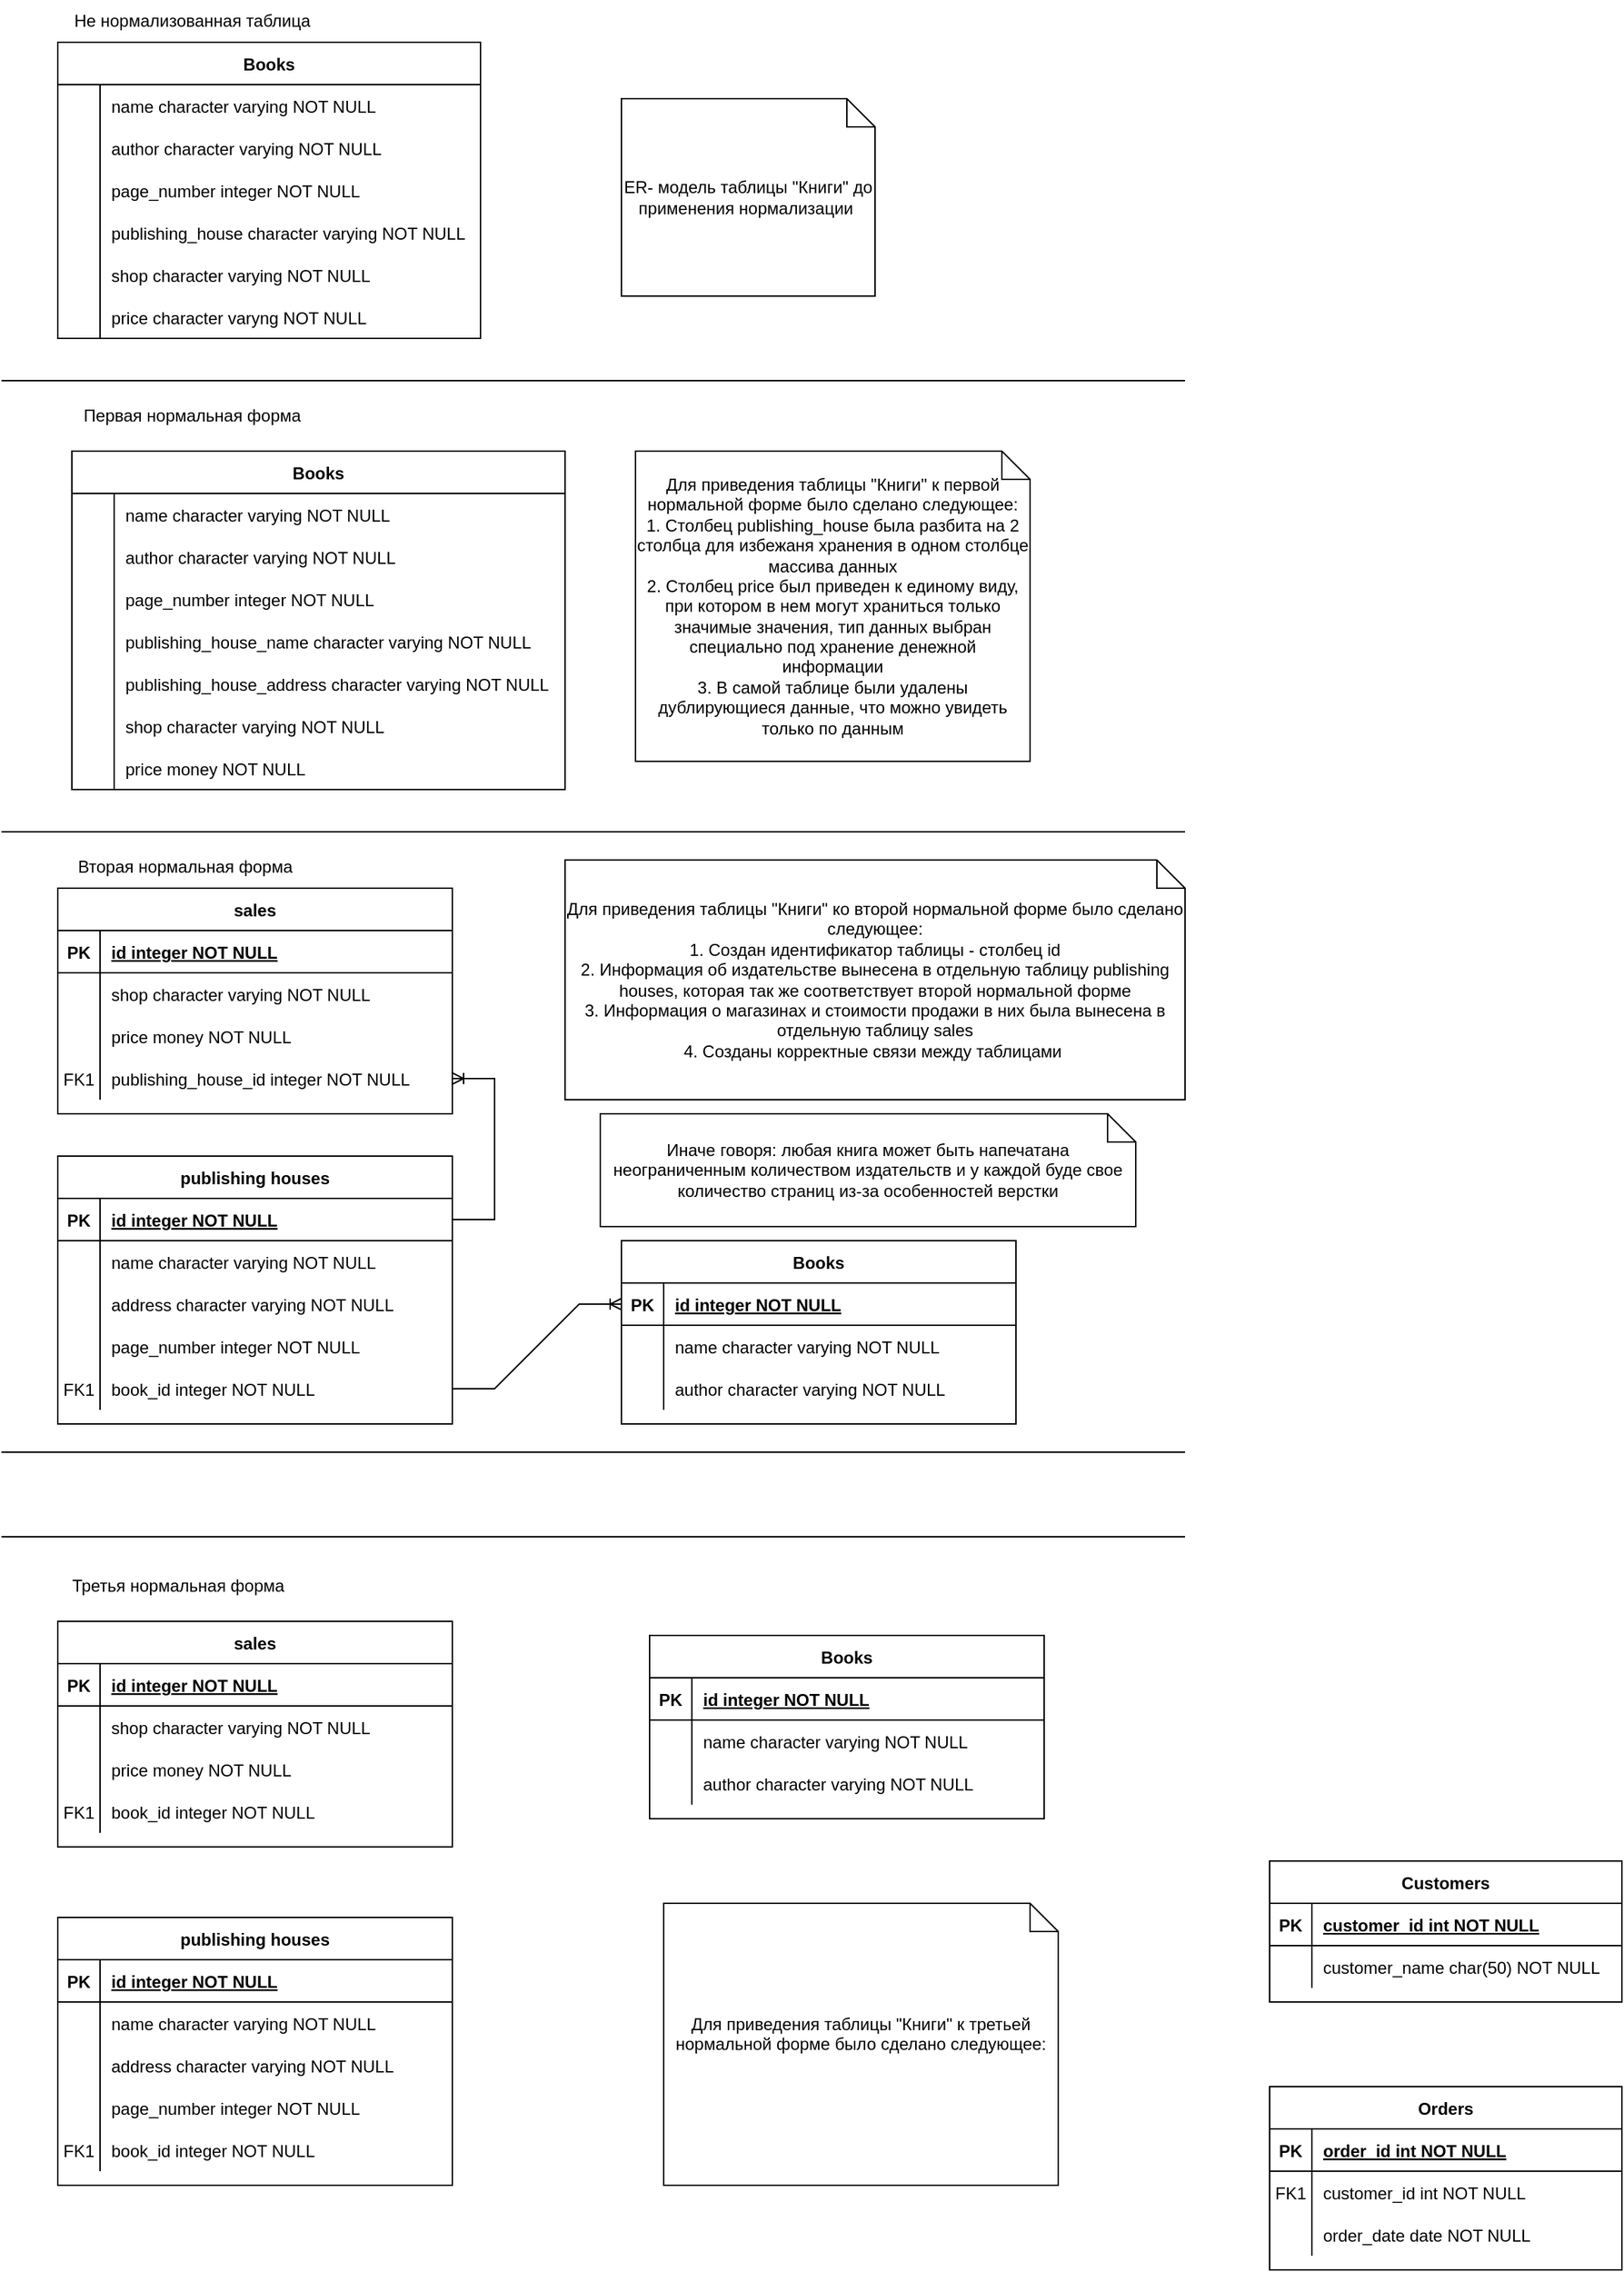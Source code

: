 <mxfile version="24.9.0">
  <diagram id="R2lEEEUBdFMjLlhIrx00" name="Page-1">
    <mxGraphModel dx="1434" dy="756" grid="1" gridSize="10" guides="1" tooltips="1" connect="1" arrows="1" fold="1" page="1" pageScale="1" pageWidth="850" pageHeight="1100" math="0" shadow="0" extFonts="Permanent Marker^https://fonts.googleapis.com/css?family=Permanent+Marker">
      <root>
        <mxCell id="0" />
        <mxCell id="1" parent="0" />
        <mxCell id="hqXmrCcykCrUw1wNZngz-1" value="" style="shape=partialRectangle;overflow=hidden;connectable=0;fillColor=none;top=0;left=0;bottom=0;right=0;align=left;spacingLeft=6;" vertex="1" parent="1">
          <mxGeometry x="540" y="340" width="160" height="30" as="geometry">
            <mxRectangle width="220" height="30" as="alternateBounds" />
          </mxGeometry>
        </mxCell>
        <mxCell id="hqXmrCcykCrUw1wNZngz-2" value="" style="shape=partialRectangle;overflow=hidden;connectable=0;fillColor=none;top=0;left=0;bottom=0;right=0;align=left;spacingLeft=6;" vertex="1" parent="1">
          <mxGeometry x="480" y="340" width="220" height="30" as="geometry">
            <mxRectangle width="220" height="30" as="alternateBounds" />
          </mxGeometry>
        </mxCell>
        <mxCell id="hqXmrCcykCrUw1wNZngz-51" value="Books" style="shape=table;startSize=30;container=1;collapsible=1;childLayout=tableLayout;fixedRows=1;rowLines=0;fontStyle=1;align=center;resizeLast=1;" vertex="1" parent="1">
          <mxGeometry x="40" y="40" width="300" height="210" as="geometry" />
        </mxCell>
        <mxCell id="hqXmrCcykCrUw1wNZngz-52" value="" style="shape=partialRectangle;collapsible=0;dropTarget=0;pointerEvents=0;fillColor=none;points=[[0,0.5],[1,0.5]];portConstraint=eastwest;top=0;left=0;right=0;bottom=0;" vertex="1" parent="hqXmrCcykCrUw1wNZngz-51">
          <mxGeometry y="30" width="300" height="30" as="geometry" />
        </mxCell>
        <mxCell id="hqXmrCcykCrUw1wNZngz-53" value="" style="shape=partialRectangle;overflow=hidden;connectable=0;fillColor=none;top=0;left=0;bottom=0;right=0;" vertex="1" parent="hqXmrCcykCrUw1wNZngz-52">
          <mxGeometry width="30" height="30" as="geometry">
            <mxRectangle width="30" height="30" as="alternateBounds" />
          </mxGeometry>
        </mxCell>
        <mxCell id="hqXmrCcykCrUw1wNZngz-54" value="name character varying NOT NULL" style="shape=partialRectangle;overflow=hidden;connectable=0;fillColor=none;top=0;left=0;bottom=0;right=0;align=left;spacingLeft=6;" vertex="1" parent="hqXmrCcykCrUw1wNZngz-52">
          <mxGeometry x="30" width="270" height="30" as="geometry">
            <mxRectangle width="270" height="30" as="alternateBounds" />
          </mxGeometry>
        </mxCell>
        <mxCell id="hqXmrCcykCrUw1wNZngz-55" value="" style="shape=partialRectangle;collapsible=0;dropTarget=0;pointerEvents=0;fillColor=none;points=[[0,0.5],[1,0.5]];portConstraint=eastwest;top=0;left=0;right=0;bottom=0;" vertex="1" parent="hqXmrCcykCrUw1wNZngz-51">
          <mxGeometry y="60" width="300" height="30" as="geometry" />
        </mxCell>
        <mxCell id="hqXmrCcykCrUw1wNZngz-56" value="" style="shape=partialRectangle;overflow=hidden;connectable=0;fillColor=none;top=0;left=0;bottom=0;right=0;" vertex="1" parent="hqXmrCcykCrUw1wNZngz-55">
          <mxGeometry width="30" height="30" as="geometry">
            <mxRectangle width="30" height="30" as="alternateBounds" />
          </mxGeometry>
        </mxCell>
        <mxCell id="hqXmrCcykCrUw1wNZngz-57" value="author character varying NOT NULL" style="shape=partialRectangle;overflow=hidden;connectable=0;fillColor=none;top=0;left=0;bottom=0;right=0;align=left;spacingLeft=6;" vertex="1" parent="hqXmrCcykCrUw1wNZngz-55">
          <mxGeometry x="30" width="270" height="30" as="geometry">
            <mxRectangle width="270" height="30" as="alternateBounds" />
          </mxGeometry>
        </mxCell>
        <mxCell id="hqXmrCcykCrUw1wNZngz-58" value="" style="shape=partialRectangle;collapsible=0;dropTarget=0;pointerEvents=0;fillColor=none;points=[[0,0.5],[1,0.5]];portConstraint=eastwest;top=0;left=0;right=0;bottom=0;" vertex="1" parent="hqXmrCcykCrUw1wNZngz-51">
          <mxGeometry y="90" width="300" height="30" as="geometry" />
        </mxCell>
        <mxCell id="hqXmrCcykCrUw1wNZngz-59" value="" style="shape=partialRectangle;overflow=hidden;connectable=0;fillColor=none;top=0;left=0;bottom=0;right=0;" vertex="1" parent="hqXmrCcykCrUw1wNZngz-58">
          <mxGeometry width="30" height="30" as="geometry">
            <mxRectangle width="30" height="30" as="alternateBounds" />
          </mxGeometry>
        </mxCell>
        <mxCell id="hqXmrCcykCrUw1wNZngz-60" value="page_number integer NOT NULL" style="shape=partialRectangle;overflow=hidden;connectable=0;fillColor=none;top=0;left=0;bottom=0;right=0;align=left;spacingLeft=6;" vertex="1" parent="hqXmrCcykCrUw1wNZngz-58">
          <mxGeometry x="30" width="270" height="30" as="geometry">
            <mxRectangle width="270" height="30" as="alternateBounds" />
          </mxGeometry>
        </mxCell>
        <mxCell id="hqXmrCcykCrUw1wNZngz-61" value="" style="shape=partialRectangle;collapsible=0;dropTarget=0;pointerEvents=0;fillColor=none;points=[[0,0.5],[1,0.5]];portConstraint=eastwest;top=0;left=0;right=0;bottom=0;" vertex="1" parent="hqXmrCcykCrUw1wNZngz-51">
          <mxGeometry y="120" width="300" height="30" as="geometry" />
        </mxCell>
        <mxCell id="hqXmrCcykCrUw1wNZngz-62" value="" style="shape=partialRectangle;overflow=hidden;connectable=0;fillColor=none;top=0;left=0;bottom=0;right=0;" vertex="1" parent="hqXmrCcykCrUw1wNZngz-61">
          <mxGeometry width="30" height="30" as="geometry">
            <mxRectangle width="30" height="30" as="alternateBounds" />
          </mxGeometry>
        </mxCell>
        <mxCell id="hqXmrCcykCrUw1wNZngz-63" value="publishing_house character varying NOT NULL" style="shape=partialRectangle;overflow=hidden;connectable=0;fillColor=none;top=0;left=0;bottom=0;right=0;align=left;spacingLeft=6;" vertex="1" parent="hqXmrCcykCrUw1wNZngz-61">
          <mxGeometry x="30" width="270" height="30" as="geometry">
            <mxRectangle width="270" height="30" as="alternateBounds" />
          </mxGeometry>
        </mxCell>
        <mxCell id="hqXmrCcykCrUw1wNZngz-64" value="" style="shape=partialRectangle;collapsible=0;dropTarget=0;pointerEvents=0;fillColor=none;points=[[0,0.5],[1,0.5]];portConstraint=eastwest;top=0;left=0;right=0;bottom=0;" vertex="1" parent="hqXmrCcykCrUw1wNZngz-51">
          <mxGeometry y="150" width="300" height="30" as="geometry" />
        </mxCell>
        <mxCell id="hqXmrCcykCrUw1wNZngz-65" value="" style="shape=partialRectangle;overflow=hidden;connectable=0;fillColor=none;top=0;left=0;bottom=0;right=0;" vertex="1" parent="hqXmrCcykCrUw1wNZngz-64">
          <mxGeometry width="30" height="30" as="geometry">
            <mxRectangle width="30" height="30" as="alternateBounds" />
          </mxGeometry>
        </mxCell>
        <mxCell id="hqXmrCcykCrUw1wNZngz-66" value="shop character varying NOT NULL" style="shape=partialRectangle;overflow=hidden;connectable=0;fillColor=none;top=0;left=0;bottom=0;right=0;align=left;spacingLeft=6;" vertex="1" parent="hqXmrCcykCrUw1wNZngz-64">
          <mxGeometry x="30" width="270" height="30" as="geometry">
            <mxRectangle width="270" height="30" as="alternateBounds" />
          </mxGeometry>
        </mxCell>
        <mxCell id="hqXmrCcykCrUw1wNZngz-67" value="" style="shape=partialRectangle;collapsible=0;dropTarget=0;pointerEvents=0;fillColor=none;points=[[0,0.5],[1,0.5]];portConstraint=eastwest;top=0;left=0;right=0;bottom=0;" vertex="1" parent="hqXmrCcykCrUw1wNZngz-51">
          <mxGeometry y="180" width="300" height="30" as="geometry" />
        </mxCell>
        <mxCell id="hqXmrCcykCrUw1wNZngz-68" value="" style="shape=partialRectangle;overflow=hidden;connectable=0;fillColor=none;top=0;left=0;bottom=0;right=0;" vertex="1" parent="hqXmrCcykCrUw1wNZngz-67">
          <mxGeometry width="30" height="30" as="geometry">
            <mxRectangle width="30" height="30" as="alternateBounds" />
          </mxGeometry>
        </mxCell>
        <mxCell id="hqXmrCcykCrUw1wNZngz-69" value="price character varyng NOT NULL" style="shape=partialRectangle;overflow=hidden;connectable=0;fillColor=none;top=0;left=0;bottom=0;right=0;align=left;spacingLeft=6;" vertex="1" parent="hqXmrCcykCrUw1wNZngz-67">
          <mxGeometry x="30" width="270" height="30" as="geometry">
            <mxRectangle width="270" height="30" as="alternateBounds" />
          </mxGeometry>
        </mxCell>
        <mxCell id="hqXmrCcykCrUw1wNZngz-70" value="ER- модель таблицы &quot;Книги&quot; до применения нормализации&amp;nbsp;" style="shape=note;size=20;whiteSpace=wrap;html=1;" vertex="1" parent="1">
          <mxGeometry x="440" y="80" width="180" height="140" as="geometry" />
        </mxCell>
        <mxCell id="hqXmrCcykCrUw1wNZngz-71" value="" style="endArrow=none;html=1;rounded=0;" edge="1" parent="1">
          <mxGeometry width="50" height="50" relative="1" as="geometry">
            <mxPoint y="280" as="sourcePoint" />
            <mxPoint x="840" y="280" as="targetPoint" />
          </mxGeometry>
        </mxCell>
        <mxCell id="hqXmrCcykCrUw1wNZngz-122" value="Для приведения таблицы &quot;Книги&quot; к первой нормальной форме было сделано следующее:&lt;div&gt;1. Столбец publishing_house была разбита на 2 столбца для избежаня хранения в одном столбце массива данных&lt;/div&gt;&lt;div&gt;2. Столбец price был приведен к единому виду, при котором в нем могут храниться только значимые значения, тип данных выбран специально под хранение денежной информации&lt;/div&gt;&lt;div&gt;3. В самой таблице были удалены дублирующиеся данные, что можно увидеть только по данным&lt;/div&gt;" style="shape=note;size=20;whiteSpace=wrap;html=1;" vertex="1" parent="1">
          <mxGeometry x="450" y="330" width="280" height="220" as="geometry" />
        </mxCell>
        <mxCell id="hqXmrCcykCrUw1wNZngz-123" value="Не нормализованная таблица" style="text;html=1;align=center;verticalAlign=middle;resizable=0;points=[];autosize=1;strokeColor=none;fillColor=none;" vertex="1" parent="1">
          <mxGeometry x="40" y="10" width="190" height="30" as="geometry" />
        </mxCell>
        <mxCell id="hqXmrCcykCrUw1wNZngz-124" value="Первая нормальная форма" style="text;html=1;align=center;verticalAlign=middle;resizable=0;points=[];autosize=1;strokeColor=none;fillColor=none;" vertex="1" parent="1">
          <mxGeometry x="45" y="290" width="180" height="30" as="geometry" />
        </mxCell>
        <mxCell id="hqXmrCcykCrUw1wNZngz-125" value="" style="endArrow=none;html=1;rounded=0;" edge="1" parent="1">
          <mxGeometry width="50" height="50" relative="1" as="geometry">
            <mxPoint y="600" as="sourcePoint" />
            <mxPoint x="840" y="600" as="targetPoint" />
          </mxGeometry>
        </mxCell>
        <mxCell id="hqXmrCcykCrUw1wNZngz-127" value="Orders" style="shape=table;startSize=30;container=1;collapsible=1;childLayout=tableLayout;fixedRows=1;rowLines=0;fontStyle=1;align=center;resizeLast=1;" vertex="1" parent="1">
          <mxGeometry x="900" y="1490" width="250" height="130" as="geometry" />
        </mxCell>
        <mxCell id="hqXmrCcykCrUw1wNZngz-128" value="" style="shape=partialRectangle;collapsible=0;dropTarget=0;pointerEvents=0;fillColor=none;points=[[0,0.5],[1,0.5]];portConstraint=eastwest;top=0;left=0;right=0;bottom=1;" vertex="1" parent="hqXmrCcykCrUw1wNZngz-127">
          <mxGeometry y="30" width="250" height="30" as="geometry" />
        </mxCell>
        <mxCell id="hqXmrCcykCrUw1wNZngz-129" value="PK" style="shape=partialRectangle;overflow=hidden;connectable=0;fillColor=none;top=0;left=0;bottom=0;right=0;fontStyle=1;" vertex="1" parent="hqXmrCcykCrUw1wNZngz-128">
          <mxGeometry width="30" height="30" as="geometry">
            <mxRectangle width="30" height="30" as="alternateBounds" />
          </mxGeometry>
        </mxCell>
        <mxCell id="hqXmrCcykCrUw1wNZngz-130" value="order_id int NOT NULL " style="shape=partialRectangle;overflow=hidden;connectable=0;fillColor=none;top=0;left=0;bottom=0;right=0;align=left;spacingLeft=6;fontStyle=5;" vertex="1" parent="hqXmrCcykCrUw1wNZngz-128">
          <mxGeometry x="30" width="220" height="30" as="geometry">
            <mxRectangle width="220" height="30" as="alternateBounds" />
          </mxGeometry>
        </mxCell>
        <mxCell id="hqXmrCcykCrUw1wNZngz-131" value="" style="shape=partialRectangle;collapsible=0;dropTarget=0;pointerEvents=0;fillColor=none;points=[[0,0.5],[1,0.5]];portConstraint=eastwest;top=0;left=0;right=0;bottom=0;" vertex="1" parent="hqXmrCcykCrUw1wNZngz-127">
          <mxGeometry y="60" width="250" height="30" as="geometry" />
        </mxCell>
        <mxCell id="hqXmrCcykCrUw1wNZngz-132" value="FK1" style="shape=partialRectangle;overflow=hidden;connectable=0;fillColor=none;top=0;left=0;bottom=0;right=0;" vertex="1" parent="hqXmrCcykCrUw1wNZngz-131">
          <mxGeometry width="30" height="30" as="geometry">
            <mxRectangle width="30" height="30" as="alternateBounds" />
          </mxGeometry>
        </mxCell>
        <mxCell id="hqXmrCcykCrUw1wNZngz-133" value="customer_id int NOT NULL" style="shape=partialRectangle;overflow=hidden;connectable=0;fillColor=none;top=0;left=0;bottom=0;right=0;align=left;spacingLeft=6;" vertex="1" parent="hqXmrCcykCrUw1wNZngz-131">
          <mxGeometry x="30" width="220" height="30" as="geometry">
            <mxRectangle width="220" height="30" as="alternateBounds" />
          </mxGeometry>
        </mxCell>
        <mxCell id="hqXmrCcykCrUw1wNZngz-134" value="" style="shape=partialRectangle;collapsible=0;dropTarget=0;pointerEvents=0;fillColor=none;points=[[0,0.5],[1,0.5]];portConstraint=eastwest;top=0;left=0;right=0;bottom=0;" vertex="1" parent="hqXmrCcykCrUw1wNZngz-127">
          <mxGeometry y="90" width="250" height="30" as="geometry" />
        </mxCell>
        <mxCell id="hqXmrCcykCrUw1wNZngz-135" value="" style="shape=partialRectangle;overflow=hidden;connectable=0;fillColor=none;top=0;left=0;bottom=0;right=0;" vertex="1" parent="hqXmrCcykCrUw1wNZngz-134">
          <mxGeometry width="30" height="30" as="geometry">
            <mxRectangle width="30" height="30" as="alternateBounds" />
          </mxGeometry>
        </mxCell>
        <mxCell id="hqXmrCcykCrUw1wNZngz-136" value="order_date date NOT NULL" style="shape=partialRectangle;overflow=hidden;connectable=0;fillColor=none;top=0;left=0;bottom=0;right=0;align=left;spacingLeft=6;" vertex="1" parent="hqXmrCcykCrUw1wNZngz-134">
          <mxGeometry x="30" width="220" height="30" as="geometry">
            <mxRectangle width="220" height="30" as="alternateBounds" />
          </mxGeometry>
        </mxCell>
        <mxCell id="hqXmrCcykCrUw1wNZngz-137" value="Customers" style="shape=table;startSize=30;container=1;collapsible=1;childLayout=tableLayout;fixedRows=1;rowLines=0;fontStyle=1;align=center;resizeLast=1;" vertex="1" parent="1">
          <mxGeometry x="900" y="1330" width="250" height="100" as="geometry" />
        </mxCell>
        <mxCell id="hqXmrCcykCrUw1wNZngz-138" value="" style="shape=partialRectangle;collapsible=0;dropTarget=0;pointerEvents=0;fillColor=none;points=[[0,0.5],[1,0.5]];portConstraint=eastwest;top=0;left=0;right=0;bottom=1;" vertex="1" parent="hqXmrCcykCrUw1wNZngz-137">
          <mxGeometry y="30" width="250" height="30" as="geometry" />
        </mxCell>
        <mxCell id="hqXmrCcykCrUw1wNZngz-139" value="PK" style="shape=partialRectangle;overflow=hidden;connectable=0;fillColor=none;top=0;left=0;bottom=0;right=0;fontStyle=1;" vertex="1" parent="hqXmrCcykCrUw1wNZngz-138">
          <mxGeometry width="30" height="30" as="geometry">
            <mxRectangle width="30" height="30" as="alternateBounds" />
          </mxGeometry>
        </mxCell>
        <mxCell id="hqXmrCcykCrUw1wNZngz-140" value="customer_id int NOT NULL " style="shape=partialRectangle;overflow=hidden;connectable=0;fillColor=none;top=0;left=0;bottom=0;right=0;align=left;spacingLeft=6;fontStyle=5;" vertex="1" parent="hqXmrCcykCrUw1wNZngz-138">
          <mxGeometry x="30" width="220" height="30" as="geometry">
            <mxRectangle width="220" height="30" as="alternateBounds" />
          </mxGeometry>
        </mxCell>
        <mxCell id="hqXmrCcykCrUw1wNZngz-141" value="" style="shape=partialRectangle;collapsible=0;dropTarget=0;pointerEvents=0;fillColor=none;points=[[0,0.5],[1,0.5]];portConstraint=eastwest;top=0;left=0;right=0;bottom=0;" vertex="1" parent="hqXmrCcykCrUw1wNZngz-137">
          <mxGeometry y="60" width="250" height="30" as="geometry" />
        </mxCell>
        <mxCell id="hqXmrCcykCrUw1wNZngz-142" value="" style="shape=partialRectangle;overflow=hidden;connectable=0;fillColor=none;top=0;left=0;bottom=0;right=0;" vertex="1" parent="hqXmrCcykCrUw1wNZngz-141">
          <mxGeometry width="30" height="30" as="geometry">
            <mxRectangle width="30" height="30" as="alternateBounds" />
          </mxGeometry>
        </mxCell>
        <mxCell id="hqXmrCcykCrUw1wNZngz-143" value="customer_name char(50) NOT NULL" style="shape=partialRectangle;overflow=hidden;connectable=0;fillColor=none;top=0;left=0;bottom=0;right=0;align=left;spacingLeft=6;" vertex="1" parent="hqXmrCcykCrUw1wNZngz-141">
          <mxGeometry x="30" width="220" height="30" as="geometry">
            <mxRectangle width="220" height="30" as="alternateBounds" />
          </mxGeometry>
        </mxCell>
        <mxCell id="hqXmrCcykCrUw1wNZngz-144" value="Books" style="shape=table;startSize=30;container=1;collapsible=1;childLayout=tableLayout;fixedRows=1;rowLines=0;fontStyle=1;align=center;resizeLast=1;" vertex="1" parent="1">
          <mxGeometry x="50" y="330" width="350" height="240" as="geometry" />
        </mxCell>
        <mxCell id="hqXmrCcykCrUw1wNZngz-145" value="" style="shape=partialRectangle;collapsible=0;dropTarget=0;pointerEvents=0;fillColor=none;points=[[0,0.5],[1,0.5]];portConstraint=eastwest;top=0;left=0;right=0;bottom=0;" vertex="1" parent="hqXmrCcykCrUw1wNZngz-144">
          <mxGeometry y="30" width="350" height="30" as="geometry" />
        </mxCell>
        <mxCell id="hqXmrCcykCrUw1wNZngz-146" value="" style="shape=partialRectangle;overflow=hidden;connectable=0;fillColor=none;top=0;left=0;bottom=0;right=0;" vertex="1" parent="hqXmrCcykCrUw1wNZngz-145">
          <mxGeometry width="30" height="30" as="geometry">
            <mxRectangle width="30" height="30" as="alternateBounds" />
          </mxGeometry>
        </mxCell>
        <mxCell id="hqXmrCcykCrUw1wNZngz-147" value="name character varying NOT NULL" style="shape=partialRectangle;overflow=hidden;connectable=0;fillColor=none;top=0;left=0;bottom=0;right=0;align=left;spacingLeft=6;" vertex="1" parent="hqXmrCcykCrUw1wNZngz-145">
          <mxGeometry x="30" width="320" height="30" as="geometry">
            <mxRectangle width="320" height="30" as="alternateBounds" />
          </mxGeometry>
        </mxCell>
        <mxCell id="hqXmrCcykCrUw1wNZngz-148" value="" style="shape=partialRectangle;collapsible=0;dropTarget=0;pointerEvents=0;fillColor=none;points=[[0,0.5],[1,0.5]];portConstraint=eastwest;top=0;left=0;right=0;bottom=0;" vertex="1" parent="hqXmrCcykCrUw1wNZngz-144">
          <mxGeometry y="60" width="350" height="30" as="geometry" />
        </mxCell>
        <mxCell id="hqXmrCcykCrUw1wNZngz-149" value="" style="shape=partialRectangle;overflow=hidden;connectable=0;fillColor=none;top=0;left=0;bottom=0;right=0;" vertex="1" parent="hqXmrCcykCrUw1wNZngz-148">
          <mxGeometry width="30" height="30" as="geometry">
            <mxRectangle width="30" height="30" as="alternateBounds" />
          </mxGeometry>
        </mxCell>
        <mxCell id="hqXmrCcykCrUw1wNZngz-150" value="author character varying NOT NULL" style="shape=partialRectangle;overflow=hidden;connectable=0;fillColor=none;top=0;left=0;bottom=0;right=0;align=left;spacingLeft=6;" vertex="1" parent="hqXmrCcykCrUw1wNZngz-148">
          <mxGeometry x="30" width="320" height="30" as="geometry">
            <mxRectangle width="320" height="30" as="alternateBounds" />
          </mxGeometry>
        </mxCell>
        <mxCell id="hqXmrCcykCrUw1wNZngz-151" value="" style="shape=partialRectangle;collapsible=0;dropTarget=0;pointerEvents=0;fillColor=none;points=[[0,0.5],[1,0.5]];portConstraint=eastwest;top=0;left=0;right=0;bottom=0;" vertex="1" parent="hqXmrCcykCrUw1wNZngz-144">
          <mxGeometry y="90" width="350" height="30" as="geometry" />
        </mxCell>
        <mxCell id="hqXmrCcykCrUw1wNZngz-152" value="" style="shape=partialRectangle;overflow=hidden;connectable=0;fillColor=none;top=0;left=0;bottom=0;right=0;" vertex="1" parent="hqXmrCcykCrUw1wNZngz-151">
          <mxGeometry width="30" height="30" as="geometry">
            <mxRectangle width="30" height="30" as="alternateBounds" />
          </mxGeometry>
        </mxCell>
        <mxCell id="hqXmrCcykCrUw1wNZngz-153" value="page_number integer NOT NULL" style="shape=partialRectangle;overflow=hidden;connectable=0;fillColor=none;top=0;left=0;bottom=0;right=0;align=left;spacingLeft=6;" vertex="1" parent="hqXmrCcykCrUw1wNZngz-151">
          <mxGeometry x="30" width="320" height="30" as="geometry">
            <mxRectangle width="320" height="30" as="alternateBounds" />
          </mxGeometry>
        </mxCell>
        <mxCell id="hqXmrCcykCrUw1wNZngz-154" value="" style="shape=partialRectangle;collapsible=0;dropTarget=0;pointerEvents=0;fillColor=none;points=[[0,0.5],[1,0.5]];portConstraint=eastwest;top=0;left=0;right=0;bottom=0;" vertex="1" parent="hqXmrCcykCrUw1wNZngz-144">
          <mxGeometry y="120" width="350" height="30" as="geometry" />
        </mxCell>
        <mxCell id="hqXmrCcykCrUw1wNZngz-155" value="" style="shape=partialRectangle;overflow=hidden;connectable=0;fillColor=none;top=0;left=0;bottom=0;right=0;" vertex="1" parent="hqXmrCcykCrUw1wNZngz-154">
          <mxGeometry width="30" height="30" as="geometry">
            <mxRectangle width="30" height="30" as="alternateBounds" />
          </mxGeometry>
        </mxCell>
        <mxCell id="hqXmrCcykCrUw1wNZngz-156" value="publishing_house_name character varying NOT NULL" style="shape=partialRectangle;overflow=hidden;connectable=0;fillColor=none;top=0;left=0;bottom=0;right=0;align=left;spacingLeft=6;" vertex="1" parent="hqXmrCcykCrUw1wNZngz-154">
          <mxGeometry x="30" width="320" height="30" as="geometry">
            <mxRectangle width="320" height="30" as="alternateBounds" />
          </mxGeometry>
        </mxCell>
        <mxCell id="hqXmrCcykCrUw1wNZngz-157" value="" style="shape=partialRectangle;collapsible=0;dropTarget=0;pointerEvents=0;fillColor=none;points=[[0,0.5],[1,0.5]];portConstraint=eastwest;top=0;left=0;right=0;bottom=0;" vertex="1" parent="hqXmrCcykCrUw1wNZngz-144">
          <mxGeometry y="150" width="350" height="30" as="geometry" />
        </mxCell>
        <mxCell id="hqXmrCcykCrUw1wNZngz-158" value="" style="shape=partialRectangle;overflow=hidden;connectable=0;fillColor=none;top=0;left=0;bottom=0;right=0;" vertex="1" parent="hqXmrCcykCrUw1wNZngz-157">
          <mxGeometry width="30" height="30" as="geometry">
            <mxRectangle width="30" height="30" as="alternateBounds" />
          </mxGeometry>
        </mxCell>
        <mxCell id="hqXmrCcykCrUw1wNZngz-159" value="publishing_house_address character varying NOT NULL" style="shape=partialRectangle;overflow=hidden;connectable=0;fillColor=none;top=0;left=0;bottom=0;right=0;align=left;spacingLeft=6;" vertex="1" parent="hqXmrCcykCrUw1wNZngz-157">
          <mxGeometry x="30" width="320" height="30" as="geometry">
            <mxRectangle width="320" height="30" as="alternateBounds" />
          </mxGeometry>
        </mxCell>
        <mxCell id="hqXmrCcykCrUw1wNZngz-160" value="" style="shape=partialRectangle;collapsible=0;dropTarget=0;pointerEvents=0;fillColor=none;points=[[0,0.5],[1,0.5]];portConstraint=eastwest;top=0;left=0;right=0;bottom=0;" vertex="1" parent="hqXmrCcykCrUw1wNZngz-144">
          <mxGeometry y="180" width="350" height="30" as="geometry" />
        </mxCell>
        <mxCell id="hqXmrCcykCrUw1wNZngz-161" value="" style="shape=partialRectangle;overflow=hidden;connectable=0;fillColor=none;top=0;left=0;bottom=0;right=0;" vertex="1" parent="hqXmrCcykCrUw1wNZngz-160">
          <mxGeometry width="30" height="30" as="geometry">
            <mxRectangle width="30" height="30" as="alternateBounds" />
          </mxGeometry>
        </mxCell>
        <mxCell id="hqXmrCcykCrUw1wNZngz-162" value="shop character varying NOT NULL" style="shape=partialRectangle;overflow=hidden;connectable=0;fillColor=none;top=0;left=0;bottom=0;right=0;align=left;spacingLeft=6;" vertex="1" parent="hqXmrCcykCrUw1wNZngz-160">
          <mxGeometry x="30" width="320" height="30" as="geometry">
            <mxRectangle width="320" height="30" as="alternateBounds" />
          </mxGeometry>
        </mxCell>
        <mxCell id="hqXmrCcykCrUw1wNZngz-163" value="" style="shape=partialRectangle;collapsible=0;dropTarget=0;pointerEvents=0;fillColor=none;points=[[0,0.5],[1,0.5]];portConstraint=eastwest;top=0;left=0;right=0;bottom=0;" vertex="1" parent="hqXmrCcykCrUw1wNZngz-144">
          <mxGeometry y="210" width="350" height="30" as="geometry" />
        </mxCell>
        <mxCell id="hqXmrCcykCrUw1wNZngz-164" value="" style="shape=partialRectangle;overflow=hidden;connectable=0;fillColor=none;top=0;left=0;bottom=0;right=0;" vertex="1" parent="hqXmrCcykCrUw1wNZngz-163">
          <mxGeometry width="30" height="30" as="geometry">
            <mxRectangle width="30" height="30" as="alternateBounds" />
          </mxGeometry>
        </mxCell>
        <mxCell id="hqXmrCcykCrUw1wNZngz-165" value="price money NOT NULL" style="shape=partialRectangle;overflow=hidden;connectable=0;fillColor=none;top=0;left=0;bottom=0;right=0;align=left;spacingLeft=6;" vertex="1" parent="hqXmrCcykCrUw1wNZngz-163">
          <mxGeometry x="30" width="320" height="30" as="geometry">
            <mxRectangle width="320" height="30" as="alternateBounds" />
          </mxGeometry>
        </mxCell>
        <mxCell id="hqXmrCcykCrUw1wNZngz-166" value="Для приведения таблицы &quot;Книги&quot; ко второй нормальной форме было сделано следующее:&lt;div&gt;1. Создан идентификатор таблицы - столбец id&lt;br&gt;&lt;/div&gt;&lt;div&gt;2. Информация об издательстве вынесена в отдельную таблицу&amp;nbsp;&lt;span style=&quot;text-wrap-mode: nowrap; background-color: initial;&quot;&gt;publishing houses&lt;/span&gt;&lt;span style=&quot;background-color: initial;&quot;&gt;, которая так же соответствует второй нормальной форме&lt;/span&gt;&lt;/div&gt;&lt;div&gt;&lt;span style=&quot;background-color: initial;&quot;&gt;3. Информация о магазинах и стоимости продажи в них была вынесена в отдельную таблицу sales&lt;/span&gt;&lt;/div&gt;&lt;div&gt;4. Созданы корректные связи между таблицами&amp;nbsp;&lt;/div&gt;" style="shape=note;size=20;whiteSpace=wrap;html=1;" vertex="1" parent="1">
          <mxGeometry x="400" y="620" width="440" height="170" as="geometry" />
        </mxCell>
        <mxCell id="hqXmrCcykCrUw1wNZngz-167" value="Вторая нормальная форма" style="text;html=1;align=center;verticalAlign=middle;resizable=0;points=[];autosize=1;strokeColor=none;fillColor=none;" vertex="1" parent="1">
          <mxGeometry x="40" y="610" width="180" height="30" as="geometry" />
        </mxCell>
        <mxCell id="hqXmrCcykCrUw1wNZngz-186" value="Books" style="shape=table;startSize=30;container=1;collapsible=1;childLayout=tableLayout;fixedRows=1;rowLines=0;fontStyle=1;align=center;resizeLast=1;" vertex="1" parent="1">
          <mxGeometry x="440" y="890" width="280" height="130" as="geometry" />
        </mxCell>
        <mxCell id="hqXmrCcykCrUw1wNZngz-187" value="" style="shape=partialRectangle;collapsible=0;dropTarget=0;pointerEvents=0;fillColor=none;points=[[0,0.5],[1,0.5]];portConstraint=eastwest;top=0;left=0;right=0;bottom=1;" vertex="1" parent="hqXmrCcykCrUw1wNZngz-186">
          <mxGeometry y="30" width="280" height="30" as="geometry" />
        </mxCell>
        <mxCell id="hqXmrCcykCrUw1wNZngz-188" value="PK" style="shape=partialRectangle;overflow=hidden;connectable=0;fillColor=none;top=0;left=0;bottom=0;right=0;fontStyle=1;" vertex="1" parent="hqXmrCcykCrUw1wNZngz-187">
          <mxGeometry width="30" height="30" as="geometry">
            <mxRectangle width="30" height="30" as="alternateBounds" />
          </mxGeometry>
        </mxCell>
        <mxCell id="hqXmrCcykCrUw1wNZngz-189" value="id integer NOT NULL" style="shape=partialRectangle;overflow=hidden;connectable=0;fillColor=none;top=0;left=0;bottom=0;right=0;align=left;spacingLeft=6;fontStyle=5;" vertex="1" parent="hqXmrCcykCrUw1wNZngz-187">
          <mxGeometry x="30" width="250" height="30" as="geometry">
            <mxRectangle width="250" height="30" as="alternateBounds" />
          </mxGeometry>
        </mxCell>
        <mxCell id="hqXmrCcykCrUw1wNZngz-190" value="" style="shape=partialRectangle;collapsible=0;dropTarget=0;pointerEvents=0;fillColor=none;points=[[0,0.5],[1,0.5]];portConstraint=eastwest;top=0;left=0;right=0;bottom=0;" vertex="1" parent="hqXmrCcykCrUw1wNZngz-186">
          <mxGeometry y="60" width="280" height="30" as="geometry" />
        </mxCell>
        <mxCell id="hqXmrCcykCrUw1wNZngz-191" value="" style="shape=partialRectangle;overflow=hidden;connectable=0;fillColor=none;top=0;left=0;bottom=0;right=0;" vertex="1" parent="hqXmrCcykCrUw1wNZngz-190">
          <mxGeometry width="30" height="30" as="geometry">
            <mxRectangle width="30" height="30" as="alternateBounds" />
          </mxGeometry>
        </mxCell>
        <mxCell id="hqXmrCcykCrUw1wNZngz-192" value="name character varying NOT NULL" style="shape=partialRectangle;overflow=hidden;connectable=0;fillColor=none;top=0;left=0;bottom=0;right=0;align=left;spacingLeft=6;" vertex="1" parent="hqXmrCcykCrUw1wNZngz-190">
          <mxGeometry x="30" width="250" height="30" as="geometry">
            <mxRectangle width="250" height="30" as="alternateBounds" />
          </mxGeometry>
        </mxCell>
        <mxCell id="hqXmrCcykCrUw1wNZngz-194" value="" style="shape=partialRectangle;collapsible=0;dropTarget=0;pointerEvents=0;fillColor=none;points=[[0,0.5],[1,0.5]];portConstraint=eastwest;top=0;left=0;right=0;bottom=0;" vertex="1" parent="hqXmrCcykCrUw1wNZngz-186">
          <mxGeometry y="90" width="280" height="30" as="geometry" />
        </mxCell>
        <mxCell id="hqXmrCcykCrUw1wNZngz-195" value="" style="shape=partialRectangle;overflow=hidden;connectable=0;fillColor=none;top=0;left=0;bottom=0;right=0;" vertex="1" parent="hqXmrCcykCrUw1wNZngz-194">
          <mxGeometry width="30" height="30" as="geometry">
            <mxRectangle width="30" height="30" as="alternateBounds" />
          </mxGeometry>
        </mxCell>
        <mxCell id="hqXmrCcykCrUw1wNZngz-196" value="author character varying NOT NULL" style="shape=partialRectangle;overflow=hidden;connectable=0;fillColor=none;top=0;left=0;bottom=0;right=0;align=left;spacingLeft=6;" vertex="1" parent="hqXmrCcykCrUw1wNZngz-194">
          <mxGeometry x="30" width="250" height="30" as="geometry">
            <mxRectangle width="250" height="30" as="alternateBounds" />
          </mxGeometry>
        </mxCell>
        <mxCell id="hqXmrCcykCrUw1wNZngz-209" value="publishing houses" style="shape=table;startSize=30;container=1;collapsible=1;childLayout=tableLayout;fixedRows=1;rowLines=0;fontStyle=1;align=center;resizeLast=1;" vertex="1" parent="1">
          <mxGeometry x="40" y="830" width="280" height="190" as="geometry" />
        </mxCell>
        <mxCell id="hqXmrCcykCrUw1wNZngz-210" value="" style="shape=partialRectangle;collapsible=0;dropTarget=0;pointerEvents=0;fillColor=none;points=[[0,0.5],[1,0.5]];portConstraint=eastwest;top=0;left=0;right=0;bottom=1;" vertex="1" parent="hqXmrCcykCrUw1wNZngz-209">
          <mxGeometry y="30" width="280" height="30" as="geometry" />
        </mxCell>
        <mxCell id="hqXmrCcykCrUw1wNZngz-211" value="PK" style="shape=partialRectangle;overflow=hidden;connectable=0;fillColor=none;top=0;left=0;bottom=0;right=0;fontStyle=1;" vertex="1" parent="hqXmrCcykCrUw1wNZngz-210">
          <mxGeometry width="30" height="30" as="geometry">
            <mxRectangle width="30" height="30" as="alternateBounds" />
          </mxGeometry>
        </mxCell>
        <mxCell id="hqXmrCcykCrUw1wNZngz-212" value="id integer NOT NULL" style="shape=partialRectangle;overflow=hidden;connectable=0;fillColor=none;top=0;left=0;bottom=0;right=0;align=left;spacingLeft=6;fontStyle=5;" vertex="1" parent="hqXmrCcykCrUw1wNZngz-210">
          <mxGeometry x="30" width="250" height="30" as="geometry">
            <mxRectangle width="250" height="30" as="alternateBounds" />
          </mxGeometry>
        </mxCell>
        <mxCell id="hqXmrCcykCrUw1wNZngz-213" value="" style="shape=partialRectangle;collapsible=0;dropTarget=0;pointerEvents=0;fillColor=none;points=[[0,0.5],[1,0.5]];portConstraint=eastwest;top=0;left=0;right=0;bottom=0;" vertex="1" parent="hqXmrCcykCrUw1wNZngz-209">
          <mxGeometry y="60" width="280" height="30" as="geometry" />
        </mxCell>
        <mxCell id="hqXmrCcykCrUw1wNZngz-214" value="" style="shape=partialRectangle;overflow=hidden;connectable=0;fillColor=none;top=0;left=0;bottom=0;right=0;" vertex="1" parent="hqXmrCcykCrUw1wNZngz-213">
          <mxGeometry width="30" height="30" as="geometry">
            <mxRectangle width="30" height="30" as="alternateBounds" />
          </mxGeometry>
        </mxCell>
        <mxCell id="hqXmrCcykCrUw1wNZngz-215" value="name character varying NOT NULL" style="shape=partialRectangle;overflow=hidden;connectable=0;fillColor=none;top=0;left=0;bottom=0;right=0;align=left;spacingLeft=6;" vertex="1" parent="hqXmrCcykCrUw1wNZngz-213">
          <mxGeometry x="30" width="250" height="30" as="geometry">
            <mxRectangle width="250" height="30" as="alternateBounds" />
          </mxGeometry>
        </mxCell>
        <mxCell id="hqXmrCcykCrUw1wNZngz-216" value="" style="shape=partialRectangle;collapsible=0;dropTarget=0;pointerEvents=0;fillColor=none;points=[[0,0.5],[1,0.5]];portConstraint=eastwest;top=0;left=0;right=0;bottom=0;" vertex="1" parent="hqXmrCcykCrUw1wNZngz-209">
          <mxGeometry y="90" width="280" height="30" as="geometry" />
        </mxCell>
        <mxCell id="hqXmrCcykCrUw1wNZngz-217" value="" style="shape=partialRectangle;overflow=hidden;connectable=0;fillColor=none;top=0;left=0;bottom=0;right=0;" vertex="1" parent="hqXmrCcykCrUw1wNZngz-216">
          <mxGeometry width="30" height="30" as="geometry">
            <mxRectangle width="30" height="30" as="alternateBounds" />
          </mxGeometry>
        </mxCell>
        <mxCell id="hqXmrCcykCrUw1wNZngz-218" value="address character varying NOT NULL" style="shape=partialRectangle;overflow=hidden;connectable=0;fillColor=none;top=0;left=0;bottom=0;right=0;align=left;spacingLeft=6;" vertex="1" parent="hqXmrCcykCrUw1wNZngz-216">
          <mxGeometry x="30" width="250" height="30" as="geometry">
            <mxRectangle width="250" height="30" as="alternateBounds" />
          </mxGeometry>
        </mxCell>
        <mxCell id="hqXmrCcykCrUw1wNZngz-300" value="" style="shape=partialRectangle;collapsible=0;dropTarget=0;pointerEvents=0;fillColor=none;points=[[0,0.5],[1,0.5]];portConstraint=eastwest;top=0;left=0;right=0;bottom=0;" vertex="1" parent="hqXmrCcykCrUw1wNZngz-209">
          <mxGeometry y="120" width="280" height="30" as="geometry" />
        </mxCell>
        <mxCell id="hqXmrCcykCrUw1wNZngz-301" value="" style="shape=partialRectangle;overflow=hidden;connectable=0;fillColor=none;top=0;left=0;bottom=0;right=0;" vertex="1" parent="hqXmrCcykCrUw1wNZngz-300">
          <mxGeometry width="30" height="30" as="geometry">
            <mxRectangle width="30" height="30" as="alternateBounds" />
          </mxGeometry>
        </mxCell>
        <mxCell id="hqXmrCcykCrUw1wNZngz-302" value="page_number integer NOT NULL" style="shape=partialRectangle;overflow=hidden;connectable=0;fillColor=none;top=0;left=0;bottom=0;right=0;align=left;spacingLeft=6;" vertex="1" parent="hqXmrCcykCrUw1wNZngz-300">
          <mxGeometry x="30" width="250" height="30" as="geometry">
            <mxRectangle width="250" height="30" as="alternateBounds" />
          </mxGeometry>
        </mxCell>
        <mxCell id="hqXmrCcykCrUw1wNZngz-303" value="" style="shape=partialRectangle;collapsible=0;dropTarget=0;pointerEvents=0;fillColor=none;points=[[0,0.5],[1,0.5]];portConstraint=eastwest;top=0;left=0;right=0;bottom=0;" vertex="1" parent="hqXmrCcykCrUw1wNZngz-209">
          <mxGeometry y="150" width="280" height="30" as="geometry" />
        </mxCell>
        <mxCell id="hqXmrCcykCrUw1wNZngz-304" value="FK1" style="shape=partialRectangle;overflow=hidden;connectable=0;fillColor=none;top=0;left=0;bottom=0;right=0;" vertex="1" parent="hqXmrCcykCrUw1wNZngz-303">
          <mxGeometry width="30" height="30" as="geometry">
            <mxRectangle width="30" height="30" as="alternateBounds" />
          </mxGeometry>
        </mxCell>
        <mxCell id="hqXmrCcykCrUw1wNZngz-305" value="book_id integer NOT NULL" style="shape=partialRectangle;overflow=hidden;connectable=0;fillColor=none;top=0;left=0;bottom=0;right=0;align=left;spacingLeft=6;" vertex="1" parent="hqXmrCcykCrUw1wNZngz-303">
          <mxGeometry x="30" width="250" height="30" as="geometry">
            <mxRectangle width="250" height="30" as="alternateBounds" />
          </mxGeometry>
        </mxCell>
        <mxCell id="hqXmrCcykCrUw1wNZngz-232" value="sales" style="shape=table;startSize=30;container=1;collapsible=1;childLayout=tableLayout;fixedRows=1;rowLines=0;fontStyle=1;align=center;resizeLast=1;" vertex="1" parent="1">
          <mxGeometry x="40" y="640" width="280" height="160" as="geometry" />
        </mxCell>
        <mxCell id="hqXmrCcykCrUw1wNZngz-233" value="" style="shape=partialRectangle;collapsible=0;dropTarget=0;pointerEvents=0;fillColor=none;points=[[0,0.5],[1,0.5]];portConstraint=eastwest;top=0;left=0;right=0;bottom=1;" vertex="1" parent="hqXmrCcykCrUw1wNZngz-232">
          <mxGeometry y="30" width="280" height="30" as="geometry" />
        </mxCell>
        <mxCell id="hqXmrCcykCrUw1wNZngz-234" value="PK" style="shape=partialRectangle;overflow=hidden;connectable=0;fillColor=none;top=0;left=0;bottom=0;right=0;fontStyle=1;" vertex="1" parent="hqXmrCcykCrUw1wNZngz-233">
          <mxGeometry width="30" height="30" as="geometry">
            <mxRectangle width="30" height="30" as="alternateBounds" />
          </mxGeometry>
        </mxCell>
        <mxCell id="hqXmrCcykCrUw1wNZngz-235" value="id integer NOT NULL" style="shape=partialRectangle;overflow=hidden;connectable=0;fillColor=none;top=0;left=0;bottom=0;right=0;align=left;spacingLeft=6;fontStyle=5;" vertex="1" parent="hqXmrCcykCrUw1wNZngz-233">
          <mxGeometry x="30" width="250" height="30" as="geometry">
            <mxRectangle width="250" height="30" as="alternateBounds" />
          </mxGeometry>
        </mxCell>
        <mxCell id="hqXmrCcykCrUw1wNZngz-236" value="" style="shape=partialRectangle;collapsible=0;dropTarget=0;pointerEvents=0;fillColor=none;points=[[0,0.5],[1,0.5]];portConstraint=eastwest;top=0;left=0;right=0;bottom=0;" vertex="1" parent="hqXmrCcykCrUw1wNZngz-232">
          <mxGeometry y="60" width="280" height="30" as="geometry" />
        </mxCell>
        <mxCell id="hqXmrCcykCrUw1wNZngz-237" value="" style="shape=partialRectangle;overflow=hidden;connectable=0;fillColor=none;top=0;left=0;bottom=0;right=0;" vertex="1" parent="hqXmrCcykCrUw1wNZngz-236">
          <mxGeometry width="30" height="30" as="geometry">
            <mxRectangle width="30" height="30" as="alternateBounds" />
          </mxGeometry>
        </mxCell>
        <mxCell id="hqXmrCcykCrUw1wNZngz-238" value="shop character varying NOT NULL" style="shape=partialRectangle;overflow=hidden;connectable=0;fillColor=none;top=0;left=0;bottom=0;right=0;align=left;spacingLeft=6;" vertex="1" parent="hqXmrCcykCrUw1wNZngz-236">
          <mxGeometry x="30" width="250" height="30" as="geometry">
            <mxRectangle width="250" height="30" as="alternateBounds" />
          </mxGeometry>
        </mxCell>
        <mxCell id="hqXmrCcykCrUw1wNZngz-239" value="" style="shape=partialRectangle;collapsible=0;dropTarget=0;pointerEvents=0;fillColor=none;points=[[0,0.5],[1,0.5]];portConstraint=eastwest;top=0;left=0;right=0;bottom=0;" vertex="1" parent="hqXmrCcykCrUw1wNZngz-232">
          <mxGeometry y="90" width="280" height="30" as="geometry" />
        </mxCell>
        <mxCell id="hqXmrCcykCrUw1wNZngz-240" value="" style="shape=partialRectangle;overflow=hidden;connectable=0;fillColor=none;top=0;left=0;bottom=0;right=0;" vertex="1" parent="hqXmrCcykCrUw1wNZngz-239">
          <mxGeometry width="30" height="30" as="geometry">
            <mxRectangle width="30" height="30" as="alternateBounds" />
          </mxGeometry>
        </mxCell>
        <mxCell id="hqXmrCcykCrUw1wNZngz-241" value="price money NOT NULL" style="shape=partialRectangle;overflow=hidden;connectable=0;fillColor=none;top=0;left=0;bottom=0;right=0;align=left;spacingLeft=6;" vertex="1" parent="hqXmrCcykCrUw1wNZngz-239">
          <mxGeometry x="30" width="250" height="30" as="geometry">
            <mxRectangle width="250" height="30" as="alternateBounds" />
          </mxGeometry>
        </mxCell>
        <mxCell id="hqXmrCcykCrUw1wNZngz-242" value="" style="shape=partialRectangle;collapsible=0;dropTarget=0;pointerEvents=0;fillColor=none;points=[[0,0.5],[1,0.5]];portConstraint=eastwest;top=0;left=0;right=0;bottom=0;" vertex="1" parent="hqXmrCcykCrUw1wNZngz-232">
          <mxGeometry y="120" width="280" height="30" as="geometry" />
        </mxCell>
        <mxCell id="hqXmrCcykCrUw1wNZngz-243" value="FK1" style="shape=partialRectangle;overflow=hidden;connectable=0;fillColor=none;top=0;left=0;bottom=0;right=0;" vertex="1" parent="hqXmrCcykCrUw1wNZngz-242">
          <mxGeometry width="30" height="30" as="geometry">
            <mxRectangle width="30" height="30" as="alternateBounds" />
          </mxGeometry>
        </mxCell>
        <mxCell id="hqXmrCcykCrUw1wNZngz-244" value="publishing_house_id integer NOT NULL" style="shape=partialRectangle;overflow=hidden;connectable=0;fillColor=none;top=0;left=0;bottom=0;right=0;align=left;spacingLeft=6;" vertex="1" parent="hqXmrCcykCrUw1wNZngz-242">
          <mxGeometry x="30" width="250" height="30" as="geometry">
            <mxRectangle width="250" height="30" as="alternateBounds" />
          </mxGeometry>
        </mxCell>
        <mxCell id="hqXmrCcykCrUw1wNZngz-255" value="" style="endArrow=none;html=1;rounded=0;" edge="1" parent="1">
          <mxGeometry width="50" height="50" relative="1" as="geometry">
            <mxPoint y="1040" as="sourcePoint" />
            <mxPoint x="840" y="1040" as="targetPoint" />
          </mxGeometry>
        </mxCell>
        <mxCell id="hqXmrCcykCrUw1wNZngz-256" value="Третья нормальная форма" style="text;html=1;align=center;verticalAlign=middle;resizable=0;points=[];autosize=1;strokeColor=none;fillColor=none;" vertex="1" parent="1">
          <mxGeometry x="40" y="1120" width="170" height="30" as="geometry" />
        </mxCell>
        <mxCell id="hqXmrCcykCrUw1wNZngz-283" value="sales" style="shape=table;startSize=30;container=1;collapsible=1;childLayout=tableLayout;fixedRows=1;rowLines=0;fontStyle=1;align=center;resizeLast=1;" vertex="1" parent="1">
          <mxGeometry x="40" y="1160" width="280" height="160" as="geometry" />
        </mxCell>
        <mxCell id="hqXmrCcykCrUw1wNZngz-284" value="" style="shape=partialRectangle;collapsible=0;dropTarget=0;pointerEvents=0;fillColor=none;points=[[0,0.5],[1,0.5]];portConstraint=eastwest;top=0;left=0;right=0;bottom=1;" vertex="1" parent="hqXmrCcykCrUw1wNZngz-283">
          <mxGeometry y="30" width="280" height="30" as="geometry" />
        </mxCell>
        <mxCell id="hqXmrCcykCrUw1wNZngz-285" value="PK" style="shape=partialRectangle;overflow=hidden;connectable=0;fillColor=none;top=0;left=0;bottom=0;right=0;fontStyle=1;" vertex="1" parent="hqXmrCcykCrUw1wNZngz-284">
          <mxGeometry width="30" height="30" as="geometry">
            <mxRectangle width="30" height="30" as="alternateBounds" />
          </mxGeometry>
        </mxCell>
        <mxCell id="hqXmrCcykCrUw1wNZngz-286" value="id integer NOT NULL" style="shape=partialRectangle;overflow=hidden;connectable=0;fillColor=none;top=0;left=0;bottom=0;right=0;align=left;spacingLeft=6;fontStyle=5;" vertex="1" parent="hqXmrCcykCrUw1wNZngz-284">
          <mxGeometry x="30" width="250" height="30" as="geometry">
            <mxRectangle width="250" height="30" as="alternateBounds" />
          </mxGeometry>
        </mxCell>
        <mxCell id="hqXmrCcykCrUw1wNZngz-287" value="" style="shape=partialRectangle;collapsible=0;dropTarget=0;pointerEvents=0;fillColor=none;points=[[0,0.5],[1,0.5]];portConstraint=eastwest;top=0;left=0;right=0;bottom=0;" vertex="1" parent="hqXmrCcykCrUw1wNZngz-283">
          <mxGeometry y="60" width="280" height="30" as="geometry" />
        </mxCell>
        <mxCell id="hqXmrCcykCrUw1wNZngz-288" value="" style="shape=partialRectangle;overflow=hidden;connectable=0;fillColor=none;top=0;left=0;bottom=0;right=0;" vertex="1" parent="hqXmrCcykCrUw1wNZngz-287">
          <mxGeometry width="30" height="30" as="geometry">
            <mxRectangle width="30" height="30" as="alternateBounds" />
          </mxGeometry>
        </mxCell>
        <mxCell id="hqXmrCcykCrUw1wNZngz-289" value="shop character varying NOT NULL" style="shape=partialRectangle;overflow=hidden;connectable=0;fillColor=none;top=0;left=0;bottom=0;right=0;align=left;spacingLeft=6;" vertex="1" parent="hqXmrCcykCrUw1wNZngz-287">
          <mxGeometry x="30" width="250" height="30" as="geometry">
            <mxRectangle width="250" height="30" as="alternateBounds" />
          </mxGeometry>
        </mxCell>
        <mxCell id="hqXmrCcykCrUw1wNZngz-290" value="" style="shape=partialRectangle;collapsible=0;dropTarget=0;pointerEvents=0;fillColor=none;points=[[0,0.5],[1,0.5]];portConstraint=eastwest;top=0;left=0;right=0;bottom=0;" vertex="1" parent="hqXmrCcykCrUw1wNZngz-283">
          <mxGeometry y="90" width="280" height="30" as="geometry" />
        </mxCell>
        <mxCell id="hqXmrCcykCrUw1wNZngz-291" value="" style="shape=partialRectangle;overflow=hidden;connectable=0;fillColor=none;top=0;left=0;bottom=0;right=0;" vertex="1" parent="hqXmrCcykCrUw1wNZngz-290">
          <mxGeometry width="30" height="30" as="geometry">
            <mxRectangle width="30" height="30" as="alternateBounds" />
          </mxGeometry>
        </mxCell>
        <mxCell id="hqXmrCcykCrUw1wNZngz-292" value="price money NOT NULL" style="shape=partialRectangle;overflow=hidden;connectable=0;fillColor=none;top=0;left=0;bottom=0;right=0;align=left;spacingLeft=6;" vertex="1" parent="hqXmrCcykCrUw1wNZngz-290">
          <mxGeometry x="30" width="250" height="30" as="geometry">
            <mxRectangle width="250" height="30" as="alternateBounds" />
          </mxGeometry>
        </mxCell>
        <mxCell id="hqXmrCcykCrUw1wNZngz-293" value="" style="shape=partialRectangle;collapsible=0;dropTarget=0;pointerEvents=0;fillColor=none;points=[[0,0.5],[1,0.5]];portConstraint=eastwest;top=0;left=0;right=0;bottom=0;" vertex="1" parent="hqXmrCcykCrUw1wNZngz-283">
          <mxGeometry y="120" width="280" height="30" as="geometry" />
        </mxCell>
        <mxCell id="hqXmrCcykCrUw1wNZngz-294" value="FK1" style="shape=partialRectangle;overflow=hidden;connectable=0;fillColor=none;top=0;left=0;bottom=0;right=0;" vertex="1" parent="hqXmrCcykCrUw1wNZngz-293">
          <mxGeometry width="30" height="30" as="geometry">
            <mxRectangle width="30" height="30" as="alternateBounds" />
          </mxGeometry>
        </mxCell>
        <mxCell id="hqXmrCcykCrUw1wNZngz-295" value="book_id integer NOT NULL" style="shape=partialRectangle;overflow=hidden;connectable=0;fillColor=none;top=0;left=0;bottom=0;right=0;align=left;spacingLeft=6;" vertex="1" parent="hqXmrCcykCrUw1wNZngz-293">
          <mxGeometry x="30" width="250" height="30" as="geometry">
            <mxRectangle width="250" height="30" as="alternateBounds" />
          </mxGeometry>
        </mxCell>
        <mxCell id="hqXmrCcykCrUw1wNZngz-296" value="Для приведения таблицы &quot;Книги&quot; к третьей нормальной форме было сделано следующее:&lt;div&gt;&lt;br&gt;&lt;/div&gt;" style="shape=note;size=20;whiteSpace=wrap;html=1;" vertex="1" parent="1">
          <mxGeometry x="470" y="1360" width="280" height="200" as="geometry" />
        </mxCell>
        <mxCell id="hqXmrCcykCrUw1wNZngz-306" value="" style="edgeStyle=entityRelationEdgeStyle;fontSize=12;html=1;endArrow=ERoneToMany;rounded=0;exitX=1;exitY=0.5;exitDx=0;exitDy=0;entryX=1;entryY=0.5;entryDx=0;entryDy=0;" edge="1" parent="1" source="hqXmrCcykCrUw1wNZngz-210" target="hqXmrCcykCrUw1wNZngz-242">
          <mxGeometry width="100" height="100" relative="1" as="geometry">
            <mxPoint x="440" y="950" as="sourcePoint" />
            <mxPoint x="540" y="850" as="targetPoint" />
          </mxGeometry>
        </mxCell>
        <mxCell id="hqXmrCcykCrUw1wNZngz-307" value="" style="edgeStyle=entityRelationEdgeStyle;fontSize=12;html=1;endArrow=ERoneToMany;rounded=0;exitX=1;exitY=0.5;exitDx=0;exitDy=0;entryX=0;entryY=0.5;entryDx=0;entryDy=0;" edge="1" parent="1" source="hqXmrCcykCrUw1wNZngz-303" target="hqXmrCcykCrUw1wNZngz-187">
          <mxGeometry width="100" height="100" relative="1" as="geometry">
            <mxPoint x="440" y="950" as="sourcePoint" />
            <mxPoint x="540" y="850" as="targetPoint" />
          </mxGeometry>
        </mxCell>
        <mxCell id="hqXmrCcykCrUw1wNZngz-308" value="Books" style="shape=table;startSize=30;container=1;collapsible=1;childLayout=tableLayout;fixedRows=1;rowLines=0;fontStyle=1;align=center;resizeLast=1;" vertex="1" parent="1">
          <mxGeometry x="460" y="1170" width="280" height="130" as="geometry" />
        </mxCell>
        <mxCell id="hqXmrCcykCrUw1wNZngz-309" value="" style="shape=partialRectangle;collapsible=0;dropTarget=0;pointerEvents=0;fillColor=none;points=[[0,0.5],[1,0.5]];portConstraint=eastwest;top=0;left=0;right=0;bottom=1;" vertex="1" parent="hqXmrCcykCrUw1wNZngz-308">
          <mxGeometry y="30" width="280" height="30" as="geometry" />
        </mxCell>
        <mxCell id="hqXmrCcykCrUw1wNZngz-310" value="PK" style="shape=partialRectangle;overflow=hidden;connectable=0;fillColor=none;top=0;left=0;bottom=0;right=0;fontStyle=1;" vertex="1" parent="hqXmrCcykCrUw1wNZngz-309">
          <mxGeometry width="30" height="30" as="geometry">
            <mxRectangle width="30" height="30" as="alternateBounds" />
          </mxGeometry>
        </mxCell>
        <mxCell id="hqXmrCcykCrUw1wNZngz-311" value="id integer NOT NULL" style="shape=partialRectangle;overflow=hidden;connectable=0;fillColor=none;top=0;left=0;bottom=0;right=0;align=left;spacingLeft=6;fontStyle=5;" vertex="1" parent="hqXmrCcykCrUw1wNZngz-309">
          <mxGeometry x="30" width="250" height="30" as="geometry">
            <mxRectangle width="250" height="30" as="alternateBounds" />
          </mxGeometry>
        </mxCell>
        <mxCell id="hqXmrCcykCrUw1wNZngz-312" value="" style="shape=partialRectangle;collapsible=0;dropTarget=0;pointerEvents=0;fillColor=none;points=[[0,0.5],[1,0.5]];portConstraint=eastwest;top=0;left=0;right=0;bottom=0;" vertex="1" parent="hqXmrCcykCrUw1wNZngz-308">
          <mxGeometry y="60" width="280" height="30" as="geometry" />
        </mxCell>
        <mxCell id="hqXmrCcykCrUw1wNZngz-313" value="" style="shape=partialRectangle;overflow=hidden;connectable=0;fillColor=none;top=0;left=0;bottom=0;right=0;" vertex="1" parent="hqXmrCcykCrUw1wNZngz-312">
          <mxGeometry width="30" height="30" as="geometry">
            <mxRectangle width="30" height="30" as="alternateBounds" />
          </mxGeometry>
        </mxCell>
        <mxCell id="hqXmrCcykCrUw1wNZngz-314" value="name character varying NOT NULL" style="shape=partialRectangle;overflow=hidden;connectable=0;fillColor=none;top=0;left=0;bottom=0;right=0;align=left;spacingLeft=6;" vertex="1" parent="hqXmrCcykCrUw1wNZngz-312">
          <mxGeometry x="30" width="250" height="30" as="geometry">
            <mxRectangle width="250" height="30" as="alternateBounds" />
          </mxGeometry>
        </mxCell>
        <mxCell id="hqXmrCcykCrUw1wNZngz-315" value="" style="shape=partialRectangle;collapsible=0;dropTarget=0;pointerEvents=0;fillColor=none;points=[[0,0.5],[1,0.5]];portConstraint=eastwest;top=0;left=0;right=0;bottom=0;" vertex="1" parent="hqXmrCcykCrUw1wNZngz-308">
          <mxGeometry y="90" width="280" height="30" as="geometry" />
        </mxCell>
        <mxCell id="hqXmrCcykCrUw1wNZngz-316" value="" style="shape=partialRectangle;overflow=hidden;connectable=0;fillColor=none;top=0;left=0;bottom=0;right=0;" vertex="1" parent="hqXmrCcykCrUw1wNZngz-315">
          <mxGeometry width="30" height="30" as="geometry">
            <mxRectangle width="30" height="30" as="alternateBounds" />
          </mxGeometry>
        </mxCell>
        <mxCell id="hqXmrCcykCrUw1wNZngz-317" value="author character varying NOT NULL" style="shape=partialRectangle;overflow=hidden;connectable=0;fillColor=none;top=0;left=0;bottom=0;right=0;align=left;spacingLeft=6;" vertex="1" parent="hqXmrCcykCrUw1wNZngz-315">
          <mxGeometry x="30" width="250" height="30" as="geometry">
            <mxRectangle width="250" height="30" as="alternateBounds" />
          </mxGeometry>
        </mxCell>
        <mxCell id="hqXmrCcykCrUw1wNZngz-318" value="" style="endArrow=none;html=1;rounded=0;" edge="1" parent="1">
          <mxGeometry width="50" height="50" relative="1" as="geometry">
            <mxPoint y="1100" as="sourcePoint" />
            <mxPoint x="840" y="1100" as="targetPoint" />
          </mxGeometry>
        </mxCell>
        <mxCell id="hqXmrCcykCrUw1wNZngz-319" value="publishing houses" style="shape=table;startSize=30;container=1;collapsible=1;childLayout=tableLayout;fixedRows=1;rowLines=0;fontStyle=1;align=center;resizeLast=1;" vertex="1" parent="1">
          <mxGeometry x="40" y="1370" width="280" height="190" as="geometry" />
        </mxCell>
        <mxCell id="hqXmrCcykCrUw1wNZngz-320" value="" style="shape=partialRectangle;collapsible=0;dropTarget=0;pointerEvents=0;fillColor=none;points=[[0,0.5],[1,0.5]];portConstraint=eastwest;top=0;left=0;right=0;bottom=1;" vertex="1" parent="hqXmrCcykCrUw1wNZngz-319">
          <mxGeometry y="30" width="280" height="30" as="geometry" />
        </mxCell>
        <mxCell id="hqXmrCcykCrUw1wNZngz-321" value="PK" style="shape=partialRectangle;overflow=hidden;connectable=0;fillColor=none;top=0;left=0;bottom=0;right=0;fontStyle=1;" vertex="1" parent="hqXmrCcykCrUw1wNZngz-320">
          <mxGeometry width="30" height="30" as="geometry">
            <mxRectangle width="30" height="30" as="alternateBounds" />
          </mxGeometry>
        </mxCell>
        <mxCell id="hqXmrCcykCrUw1wNZngz-322" value="id integer NOT NULL" style="shape=partialRectangle;overflow=hidden;connectable=0;fillColor=none;top=0;left=0;bottom=0;right=0;align=left;spacingLeft=6;fontStyle=5;" vertex="1" parent="hqXmrCcykCrUw1wNZngz-320">
          <mxGeometry x="30" width="250" height="30" as="geometry">
            <mxRectangle width="250" height="30" as="alternateBounds" />
          </mxGeometry>
        </mxCell>
        <mxCell id="hqXmrCcykCrUw1wNZngz-323" value="" style="shape=partialRectangle;collapsible=0;dropTarget=0;pointerEvents=0;fillColor=none;points=[[0,0.5],[1,0.5]];portConstraint=eastwest;top=0;left=0;right=0;bottom=0;" vertex="1" parent="hqXmrCcykCrUw1wNZngz-319">
          <mxGeometry y="60" width="280" height="30" as="geometry" />
        </mxCell>
        <mxCell id="hqXmrCcykCrUw1wNZngz-324" value="" style="shape=partialRectangle;overflow=hidden;connectable=0;fillColor=none;top=0;left=0;bottom=0;right=0;" vertex="1" parent="hqXmrCcykCrUw1wNZngz-323">
          <mxGeometry width="30" height="30" as="geometry">
            <mxRectangle width="30" height="30" as="alternateBounds" />
          </mxGeometry>
        </mxCell>
        <mxCell id="hqXmrCcykCrUw1wNZngz-325" value="name character varying NOT NULL" style="shape=partialRectangle;overflow=hidden;connectable=0;fillColor=none;top=0;left=0;bottom=0;right=0;align=left;spacingLeft=6;" vertex="1" parent="hqXmrCcykCrUw1wNZngz-323">
          <mxGeometry x="30" width="250" height="30" as="geometry">
            <mxRectangle width="250" height="30" as="alternateBounds" />
          </mxGeometry>
        </mxCell>
        <mxCell id="hqXmrCcykCrUw1wNZngz-326" value="" style="shape=partialRectangle;collapsible=0;dropTarget=0;pointerEvents=0;fillColor=none;points=[[0,0.5],[1,0.5]];portConstraint=eastwest;top=0;left=0;right=0;bottom=0;" vertex="1" parent="hqXmrCcykCrUw1wNZngz-319">
          <mxGeometry y="90" width="280" height="30" as="geometry" />
        </mxCell>
        <mxCell id="hqXmrCcykCrUw1wNZngz-327" value="" style="shape=partialRectangle;overflow=hidden;connectable=0;fillColor=none;top=0;left=0;bottom=0;right=0;" vertex="1" parent="hqXmrCcykCrUw1wNZngz-326">
          <mxGeometry width="30" height="30" as="geometry">
            <mxRectangle width="30" height="30" as="alternateBounds" />
          </mxGeometry>
        </mxCell>
        <mxCell id="hqXmrCcykCrUw1wNZngz-328" value="address character varying NOT NULL" style="shape=partialRectangle;overflow=hidden;connectable=0;fillColor=none;top=0;left=0;bottom=0;right=0;align=left;spacingLeft=6;" vertex="1" parent="hqXmrCcykCrUw1wNZngz-326">
          <mxGeometry x="30" width="250" height="30" as="geometry">
            <mxRectangle width="250" height="30" as="alternateBounds" />
          </mxGeometry>
        </mxCell>
        <mxCell id="hqXmrCcykCrUw1wNZngz-329" value="" style="shape=partialRectangle;collapsible=0;dropTarget=0;pointerEvents=0;fillColor=none;points=[[0,0.5],[1,0.5]];portConstraint=eastwest;top=0;left=0;right=0;bottom=0;" vertex="1" parent="hqXmrCcykCrUw1wNZngz-319">
          <mxGeometry y="120" width="280" height="30" as="geometry" />
        </mxCell>
        <mxCell id="hqXmrCcykCrUw1wNZngz-330" value="" style="shape=partialRectangle;overflow=hidden;connectable=0;fillColor=none;top=0;left=0;bottom=0;right=0;" vertex="1" parent="hqXmrCcykCrUw1wNZngz-329">
          <mxGeometry width="30" height="30" as="geometry">
            <mxRectangle width="30" height="30" as="alternateBounds" />
          </mxGeometry>
        </mxCell>
        <mxCell id="hqXmrCcykCrUw1wNZngz-331" value="page_number integer NOT NULL" style="shape=partialRectangle;overflow=hidden;connectable=0;fillColor=none;top=0;left=0;bottom=0;right=0;align=left;spacingLeft=6;" vertex="1" parent="hqXmrCcykCrUw1wNZngz-329">
          <mxGeometry x="30" width="250" height="30" as="geometry">
            <mxRectangle width="250" height="30" as="alternateBounds" />
          </mxGeometry>
        </mxCell>
        <mxCell id="hqXmrCcykCrUw1wNZngz-332" value="" style="shape=partialRectangle;collapsible=0;dropTarget=0;pointerEvents=0;fillColor=none;points=[[0,0.5],[1,0.5]];portConstraint=eastwest;top=0;left=0;right=0;bottom=0;" vertex="1" parent="hqXmrCcykCrUw1wNZngz-319">
          <mxGeometry y="150" width="280" height="30" as="geometry" />
        </mxCell>
        <mxCell id="hqXmrCcykCrUw1wNZngz-333" value="FK1" style="shape=partialRectangle;overflow=hidden;connectable=0;fillColor=none;top=0;left=0;bottom=0;right=0;" vertex="1" parent="hqXmrCcykCrUw1wNZngz-332">
          <mxGeometry width="30" height="30" as="geometry">
            <mxRectangle width="30" height="30" as="alternateBounds" />
          </mxGeometry>
        </mxCell>
        <mxCell id="hqXmrCcykCrUw1wNZngz-334" value="book_id integer NOT NULL" style="shape=partialRectangle;overflow=hidden;connectable=0;fillColor=none;top=0;left=0;bottom=0;right=0;align=left;spacingLeft=6;" vertex="1" parent="hqXmrCcykCrUw1wNZngz-332">
          <mxGeometry x="30" width="250" height="30" as="geometry">
            <mxRectangle width="250" height="30" as="alternateBounds" />
          </mxGeometry>
        </mxCell>
        <mxCell id="hqXmrCcykCrUw1wNZngz-335" value="Иначе говоря: любая книга может быть напечатана неограниченным количеством издательств и у каждой буде свое количество страниц из-за особенностей верстки" style="shape=note;size=20;whiteSpace=wrap;html=1;" vertex="1" parent="1">
          <mxGeometry x="425" y="800" width="380" height="80" as="geometry" />
        </mxCell>
      </root>
    </mxGraphModel>
  </diagram>
</mxfile>
